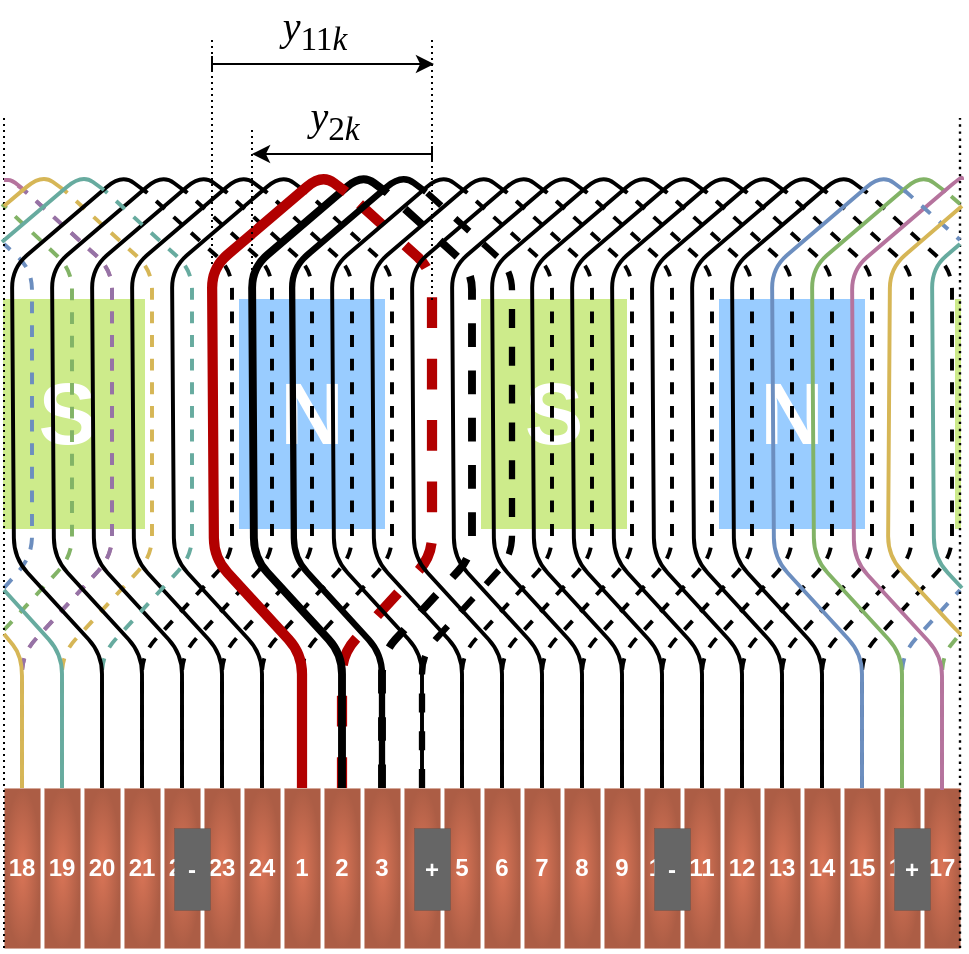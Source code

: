 <mxfile version="28.1.0">
  <diagram name="Page-1" id="zLwfZMLRcO3uAaGRWkhB">
    <mxGraphModel dx="1412" dy="1984" grid="1" gridSize="1" guides="1" tooltips="1" connect="1" arrows="1" fold="1" page="1" pageScale="1" pageWidth="827" pageHeight="1169" math="0" shadow="0">
      <root>
        <mxCell id="0" />
        <mxCell id="1" parent="0" />
        <mxCell id="GTpkvmiNxaV79-3oLBid-30" value="&lt;font style=&quot;font-size: 44px; color: rgb(255, 255, 255);&quot;&gt;&lt;b&gt;N&lt;/b&gt;&lt;/font&gt;" style="rounded=0;whiteSpace=wrap;html=1;strokeColor=#99CCFF;fillColor=#99CCFF;movable=1;resizable=1;rotatable=1;deletable=1;editable=1;locked=0;connectable=1;fontColor=#ffffff;" parent="1" vertex="1">
          <mxGeometry x="519" y="91" width="72" height="114" as="geometry" />
        </mxCell>
        <mxCell id="GTpkvmiNxaV79-3oLBid-28" value="&lt;font style=&quot;color: rgb(255, 255, 255);&quot;&gt;&lt;b style=&quot;&quot;&gt;&lt;span style=&quot;font-size: 44px;&quot;&gt;S&lt;/span&gt;&lt;font style=&quot;font-size: 22px;&quot;&gt;&amp;nbsp;&lt;/font&gt;&lt;/b&gt;&lt;/font&gt;" style="rounded=0;whiteSpace=wrap;html=1;strokeColor=#CDEB8B;fillColor=#CDEB8B;movable=1;resizable=1;rotatable=1;deletable=1;editable=1;locked=0;connectable=1;fontColor=#ffffff;" parent="1" vertex="1">
          <mxGeometry x="161" y="91" width="70" height="114" as="geometry" />
        </mxCell>
        <mxCell id="GTpkvmiNxaV79-3oLBid-26" value="&lt;font style=&quot;font-size: 44px; color: rgb(255, 255, 255);&quot;&gt;&lt;b&gt;S&lt;/b&gt;&lt;/font&gt;" style="rounded=0;whiteSpace=wrap;html=1;strokeColor=#CDEB8B;fillColor=#CDEB8B;movable=1;resizable=1;rotatable=1;deletable=1;editable=1;locked=0;connectable=1;fontColor=#ffffff;" parent="1" vertex="1">
          <mxGeometry x="400" y="91" width="72" height="114" as="geometry" />
        </mxCell>
        <mxCell id="GTpkvmiNxaV79-3oLBid-4" value="" style="rounded=0;whiteSpace=wrap;html=1;strokeColor=#CDEB8B;fillColor=#CDEB8B;movable=1;resizable=1;rotatable=1;deletable=1;editable=1;locked=0;connectable=1;fontColor=#ffffff;" parent="1" vertex="1">
          <mxGeometry x="637" y="91" width="2" height="114" as="geometry" />
        </mxCell>
        <mxCell id="yhztme63bc7gSXWzfOLG-131" value="" style="endArrow=none;html=1;rounded=0;dashed=1;dashPattern=1 2;" parent="1" edge="1">
          <mxGeometry width="50" height="50" relative="1" as="geometry">
            <mxPoint x="265" y="139" as="sourcePoint" />
            <mxPoint x="265" y="-39" as="targetPoint" />
          </mxGeometry>
        </mxCell>
        <mxCell id="yhztme63bc7gSXWzfOLG-86" value="" style="endArrow=none;html=1;rounded=1;exitX=0.5;exitY=0;exitDx=0;exitDy=0;curved=0;strokeWidth=1.968;dashed=1;fillColor=#a20025;strokeColor=#B5739D;" parent="1" edge="1">
          <mxGeometry width="50" height="50" relative="1" as="geometry">
            <mxPoint x="170" y="335" as="sourcePoint" />
            <mxPoint x="161" y="31" as="targetPoint" />
            <Array as="points">
              <mxPoint x="170" y="268" />
              <mxPoint x="215" y="219" />
              <mxPoint x="215" y="76" />
              <mxPoint x="171" y="36" />
              <mxPoint x="164" y="31" />
            </Array>
          </mxGeometry>
        </mxCell>
        <mxCell id="yhztme63bc7gSXWzfOLG-84" value="" style="endArrow=none;html=1;rounded=1;exitX=0.5;exitY=0;exitDx=0;exitDy=0;curved=0;strokeWidth=1.968;dashed=1;fillColor=#fff2cc;strokeColor=#D6B656;" parent="1" edge="1">
          <mxGeometry width="50" height="50" relative="1" as="geometry">
            <mxPoint x="190" y="335" as="sourcePoint" />
            <mxPoint x="191" y="36" as="targetPoint" />
            <Array as="points">
              <mxPoint x="190" y="268" />
              <mxPoint x="235" y="219" />
              <mxPoint x="235" y="76" />
            </Array>
          </mxGeometry>
        </mxCell>
        <mxCell id="yhztme63bc7gSXWzfOLG-120" value="" style="endArrow=none;html=1;rounded=1;curved=0;strokeWidth=1.968;dashed=1;strokeColor=#6C8EBF;" parent="1" edge="1">
          <mxGeometry width="50" height="50" relative="1" as="geometry">
            <mxPoint x="610" y="335" as="sourcePoint" />
            <mxPoint x="639" y="236" as="targetPoint" />
            <Array as="points">
              <mxPoint x="610" y="268" />
            </Array>
          </mxGeometry>
        </mxCell>
        <mxCell id="yhztme63bc7gSXWzfOLG-116" value="" style="endArrow=none;html=1;rounded=1;exitX=0.5;exitY=0;exitDx=0;exitDy=0;curved=0;strokeWidth=1.968;dashed=1;strokeColor=#82B366;" parent="1" source="ut4NBQotwpVBYfQdr2g3-36" edge="1">
          <mxGeometry width="50" height="50" relative="1" as="geometry">
            <mxPoint x="627" y="323" as="sourcePoint" />
            <mxPoint x="639" y="258" as="targetPoint" />
            <Array as="points">
              <mxPoint x="630" y="269" />
            </Array>
          </mxGeometry>
        </mxCell>
        <mxCell id="yhztme63bc7gSXWzfOLG-96" value="&lt;font style=&quot;font-size: 44px; color: rgb(255, 255, 255);&quot;&gt;&lt;b&gt;N&lt;/b&gt;&lt;/font&gt;" style="rounded=0;whiteSpace=wrap;html=1;strokeColor=#99CCFF;fillColor=#99CCFF;movable=1;resizable=1;rotatable=1;deletable=1;editable=1;locked=0;connectable=1;fontColor=#ffffff;" parent="1" vertex="1">
          <mxGeometry x="279" y="91" width="72" height="114" as="geometry" />
        </mxCell>
        <mxCell id="ut4NBQotwpVBYfQdr2g3-7" value="&lt;span&gt;18&lt;/span&gt;" style="rounded=0;whiteSpace=wrap;html=1;rotation=0;strokeWidth=0;fillColor=#DA7557;fontStyle=1;fontColor=#FFFFFF;gradientColor=#AC5D45;gradientDirection=radial;strokeColor=#CB6D51;" parent="1" vertex="1">
          <mxGeometry x="161" y="335" width="18" height="80" as="geometry" />
        </mxCell>
        <mxCell id="ut4NBQotwpVBYfQdr2g3-14" value="19" style="rounded=0;whiteSpace=wrap;html=1;rotation=0;strokeWidth=0;fillColor=#DA7557;fontStyle=1;fontColor=#FFFFFF;gradientColor=#AC5D45;gradientDirection=radial;strokeColor=#CB6D51;" parent="1" vertex="1">
          <mxGeometry x="181" y="335" width="18" height="80" as="geometry" />
        </mxCell>
        <mxCell id="ut4NBQotwpVBYfQdr2g3-15" value="20" style="rounded=0;whiteSpace=wrap;html=1;rotation=0;strokeWidth=0;fillColor=#DA7557;fontStyle=1;fontColor=#FFFFFF;gradientColor=#AC5D45;gradientDirection=radial;strokeColor=#CB6D51;" parent="1" vertex="1">
          <mxGeometry x="201" y="335" width="18" height="80" as="geometry" />
        </mxCell>
        <mxCell id="ut4NBQotwpVBYfQdr2g3-16" value="21" style="rounded=0;whiteSpace=wrap;html=1;rotation=0;strokeWidth=0;fillColor=#DA7557;fontStyle=1;fontColor=#FFFFFF;gradientColor=#AC5D45;gradientDirection=radial;strokeColor=#CB6D51;" parent="1" vertex="1">
          <mxGeometry x="221" y="335" width="18" height="80" as="geometry" />
        </mxCell>
        <mxCell id="ut4NBQotwpVBYfQdr2g3-17" value="22" style="rounded=0;whiteSpace=wrap;html=1;rotation=0;strokeWidth=0;fillColor=#DA7557;fontStyle=1;fontColor=#FFFFFF;gradientColor=#AC5D45;gradientDirection=radial;strokeColor=#CB6D51;" parent="1" vertex="1">
          <mxGeometry x="241" y="335" width="18" height="80" as="geometry" />
        </mxCell>
        <mxCell id="ut4NBQotwpVBYfQdr2g3-18" value="23" style="rounded=0;whiteSpace=wrap;html=1;rotation=0;strokeWidth=0;fillColor=#DA7557;fontStyle=1;fontColor=#FFFFFF;gradientColor=#AC5D45;gradientDirection=radial;strokeColor=#CB6D51;" parent="1" vertex="1">
          <mxGeometry x="261" y="335" width="18" height="80" as="geometry" />
        </mxCell>
        <mxCell id="ut4NBQotwpVBYfQdr2g3-19" value="24" style="rounded=0;whiteSpace=wrap;html=1;rotation=0;strokeWidth=0;fillColor=#DA7557;fontStyle=1;fontColor=#FFFFFF;gradientColor=#AC5D45;gradientDirection=radial;strokeColor=#CB6D51;" parent="1" vertex="1">
          <mxGeometry x="281" y="335" width="18" height="80" as="geometry" />
        </mxCell>
        <mxCell id="ut4NBQotwpVBYfQdr2g3-20" value="1" style="rounded=0;whiteSpace=wrap;html=1;rotation=0;strokeWidth=0;fillColor=#DA7557;fontStyle=1;fontColor=#FFFFFF;gradientColor=#AC5D45;gradientDirection=radial;strokeColor=#CB6D51;" parent="1" vertex="1">
          <mxGeometry x="301" y="335" width="18" height="80" as="geometry" />
        </mxCell>
        <mxCell id="ut4NBQotwpVBYfQdr2g3-21" value="2" style="rounded=0;whiteSpace=wrap;html=1;rotation=0;strokeWidth=0;fillColor=#DA7557;fontStyle=1;fontColor=#FFFFFF;gradientColor=#AC5D45;gradientDirection=radial;strokeColor=#CB6D51;" parent="1" vertex="1">
          <mxGeometry x="321" y="335" width="18" height="80" as="geometry" />
        </mxCell>
        <mxCell id="ut4NBQotwpVBYfQdr2g3-22" value="3" style="rounded=0;whiteSpace=wrap;html=1;rotation=0;strokeWidth=0;fillColor=#DA7557;fontStyle=1;fontColor=#FFFFFF;gradientColor=#AC5D45;gradientDirection=radial;strokeColor=#CB6D51;" parent="1" vertex="1">
          <mxGeometry x="341" y="335" width="18" height="80" as="geometry" />
        </mxCell>
        <mxCell id="ut4NBQotwpVBYfQdr2g3-23" value="4" style="rounded=0;whiteSpace=wrap;html=1;rotation=0;strokeWidth=0;fillColor=#DA7557;fontStyle=1;fontColor=#FFFFFF;gradientColor=#AC5D45;gradientDirection=radial;strokeColor=#CB6D51;" parent="1" vertex="1">
          <mxGeometry x="361" y="335" width="18" height="80" as="geometry" />
        </mxCell>
        <mxCell id="ut4NBQotwpVBYfQdr2g3-24" value="5" style="rounded=0;whiteSpace=wrap;html=1;rotation=0;strokeWidth=0;fillColor=#DA7557;fontStyle=1;fontColor=#FFFFFF;gradientColor=#AC5D45;gradientDirection=radial;strokeColor=#CB6D51;" parent="1" vertex="1">
          <mxGeometry x="381" y="335" width="18" height="80" as="geometry" />
        </mxCell>
        <mxCell id="ut4NBQotwpVBYfQdr2g3-25" value="6" style="rounded=0;whiteSpace=wrap;html=1;rotation=0;strokeWidth=0;fillColor=#DA7557;fontStyle=1;fontColor=#FFFFFF;gradientColor=#AC5D45;gradientDirection=radial;strokeColor=#CB6D51;" parent="1" vertex="1">
          <mxGeometry x="401" y="335" width="18" height="80" as="geometry" />
        </mxCell>
        <mxCell id="ut4NBQotwpVBYfQdr2g3-26" value="7" style="rounded=0;whiteSpace=wrap;html=1;rotation=0;strokeWidth=0;fillColor=#DA7557;fontStyle=1;fontColor=#FFFFFF;gradientColor=#AC5D45;gradientDirection=radial;strokeColor=#CB6D51;" parent="1" vertex="1">
          <mxGeometry x="421" y="335" width="18" height="80" as="geometry" />
        </mxCell>
        <mxCell id="ut4NBQotwpVBYfQdr2g3-27" value="8" style="rounded=0;whiteSpace=wrap;html=1;rotation=0;strokeWidth=0;fillColor=#DA7557;fontStyle=1;fontColor=#FFFFFF;gradientColor=#AC5D45;gradientDirection=radial;strokeColor=#CB6D51;" parent="1" vertex="1">
          <mxGeometry x="441" y="335" width="18" height="80" as="geometry" />
        </mxCell>
        <mxCell id="ut4NBQotwpVBYfQdr2g3-28" value="9" style="rounded=0;whiteSpace=wrap;html=1;rotation=0;strokeWidth=0;fillColor=#DA7557;fontStyle=1;fontColor=#FFFFFF;gradientColor=#AC5D45;gradientDirection=radial;strokeColor=#CB6D51;" parent="1" vertex="1">
          <mxGeometry x="461" y="335" width="18" height="80" as="geometry" />
        </mxCell>
        <mxCell id="ut4NBQotwpVBYfQdr2g3-29" value="10" style="rounded=0;whiteSpace=wrap;html=1;rotation=0;strokeWidth=0;fillColor=#DA7557;fontStyle=1;fontColor=#FFFFFF;gradientColor=#AC5D45;gradientDirection=radial;strokeColor=#CB6D51;" parent="1" vertex="1">
          <mxGeometry x="481" y="335" width="18" height="80" as="geometry" />
        </mxCell>
        <mxCell id="ut4NBQotwpVBYfQdr2g3-30" value="11" style="rounded=0;whiteSpace=wrap;html=1;rotation=0;strokeWidth=0;fillColor=#DA7557;fontStyle=1;fontColor=#FFFFFF;gradientColor=#AC5D45;gradientDirection=radial;strokeColor=#CB6D51;" parent="1" vertex="1">
          <mxGeometry x="501" y="335" width="18" height="80" as="geometry" />
        </mxCell>
        <mxCell id="ut4NBQotwpVBYfQdr2g3-31" value="12" style="rounded=0;whiteSpace=wrap;html=1;rotation=0;strokeWidth=0;fillColor=#DA7557;fontStyle=1;fontColor=#FFFFFF;gradientColor=#AC5D45;gradientDirection=radial;strokeColor=#CB6D51;" parent="1" vertex="1">
          <mxGeometry x="521" y="335" width="18" height="80" as="geometry" />
        </mxCell>
        <mxCell id="ut4NBQotwpVBYfQdr2g3-32" value="13" style="rounded=0;whiteSpace=wrap;html=1;rotation=0;strokeWidth=0;fillColor=#DA7557;fontStyle=1;fontColor=#FFFFFF;gradientColor=#AC5D45;gradientDirection=radial;strokeColor=#CB6D51;" parent="1" vertex="1">
          <mxGeometry x="541" y="335" width="18" height="80" as="geometry" />
        </mxCell>
        <mxCell id="ut4NBQotwpVBYfQdr2g3-33" value="14" style="rounded=0;whiteSpace=wrap;html=1;rotation=0;strokeWidth=0;fillColor=#DA7557;fontStyle=1;fontColor=#FFFFFF;gradientColor=#AC5D45;gradientDirection=radial;strokeColor=#CB6D51;" parent="1" vertex="1">
          <mxGeometry x="561" y="335" width="18" height="80" as="geometry" />
        </mxCell>
        <mxCell id="ut4NBQotwpVBYfQdr2g3-34" value="15" style="rounded=0;whiteSpace=wrap;html=1;rotation=0;strokeWidth=0;fillColor=#DA7557;fontStyle=1;fontColor=#FFFFFF;gradientColor=#AC5D45;gradientDirection=radial;strokeColor=#CB6D51;" parent="1" vertex="1">
          <mxGeometry x="581" y="335" width="18" height="80" as="geometry" />
        </mxCell>
        <mxCell id="ut4NBQotwpVBYfQdr2g3-35" value="16" style="rounded=0;whiteSpace=wrap;html=1;rotation=0;strokeWidth=0;fillColor=#DA7557;fontStyle=1;fontColor=#FFFFFF;gradientColor=#AC5D45;gradientDirection=radial;strokeColor=#CB6D51;" parent="1" vertex="1">
          <mxGeometry x="601" y="335" width="18" height="80" as="geometry" />
        </mxCell>
        <mxCell id="ut4NBQotwpVBYfQdr2g3-36" value="17" style="rounded=0;whiteSpace=wrap;html=1;rotation=0;strokeWidth=0;fillColor=#DA7557;fontStyle=1;fontColor=#FFFFFF;gradientColor=#AC5D45;gradientDirection=radial;strokeColor=#CB6D51;" parent="1" vertex="1">
          <mxGeometry x="621" y="335" width="18" height="80" as="geometry" />
        </mxCell>
        <mxCell id="yhztme63bc7gSXWzfOLG-24" value="" style="endArrow=none;html=1;rounded=1;exitX=0.5;exitY=0;exitDx=0;exitDy=0;curved=0;strokeWidth=5.118;dashed=1;fillColor=#e51400;strokeColor=#B20000;movable=0;resizable=0;rotatable=0;deletable=0;editable=0;locked=1;connectable=0;" parent="1" source="ut4NBQotwpVBYfQdr2g3-21" edge="1">
          <mxGeometry width="50" height="50" relative="1" as="geometry">
            <mxPoint x="361" y="232" as="sourcePoint" />
            <mxPoint x="331" y="36" as="targetPoint" />
            <Array as="points">
              <mxPoint x="330" y="268" />
              <mxPoint x="375" y="219" />
              <mxPoint x="375" y="76" />
            </Array>
          </mxGeometry>
        </mxCell>
        <mxCell id="yhztme63bc7gSXWzfOLG-36" value="" style="endArrow=none;html=1;rounded=1;exitX=0.5;exitY=0;exitDx=0;exitDy=0;curved=0;strokeWidth=3.937;" parent="1" edge="1">
          <mxGeometry width="50" height="50" relative="1" as="geometry">
            <mxPoint x="330" y="335" as="sourcePoint" />
            <mxPoint x="352" y="37" as="targetPoint" />
            <Array as="points">
              <mxPoint x="330" y="268" />
              <mxPoint x="286" y="220" />
              <mxPoint x="285" y="75" />
              <mxPoint x="340" y="28" />
            </Array>
          </mxGeometry>
        </mxCell>
        <mxCell id="yhztme63bc7gSXWzfOLG-37" value="" style="endArrow=none;html=1;rounded=1;exitX=0.5;exitY=0;exitDx=0;exitDy=0;curved=0;strokeWidth=3.937;dashed=1;" parent="1" edge="1">
          <mxGeometry width="50" height="50" relative="1" as="geometry">
            <mxPoint x="350" y="335" as="sourcePoint" />
            <mxPoint x="351" y="36" as="targetPoint" />
            <Array as="points">
              <mxPoint x="350" y="268" />
              <mxPoint x="395" y="219" />
              <mxPoint x="395" y="76" />
            </Array>
          </mxGeometry>
        </mxCell>
        <mxCell id="yhztme63bc7gSXWzfOLG-38" value="" style="endArrow=none;html=1;rounded=1;exitX=0.5;exitY=0;exitDx=0;exitDy=0;curved=0;strokeWidth=3.15;" parent="1" edge="1">
          <mxGeometry width="50" height="50" relative="1" as="geometry">
            <mxPoint x="350" y="335" as="sourcePoint" />
            <mxPoint x="372" y="37" as="targetPoint" />
            <Array as="points">
              <mxPoint x="350" y="268" />
              <mxPoint x="306" y="220" />
              <mxPoint x="305" y="75" />
              <mxPoint x="360" y="28" />
            </Array>
          </mxGeometry>
        </mxCell>
        <mxCell id="yhztme63bc7gSXWzfOLG-39" value="" style="endArrow=none;html=1;rounded=1;exitX=0.5;exitY=0;exitDx=0;exitDy=0;curved=0;strokeWidth=3.15;dashed=1;" parent="1" edge="1">
          <mxGeometry width="50" height="50" relative="1" as="geometry">
            <mxPoint x="370" y="335" as="sourcePoint" />
            <mxPoint x="371" y="36" as="targetPoint" />
            <Array as="points">
              <mxPoint x="370" y="268" />
              <mxPoint x="415" y="219" />
              <mxPoint x="415" y="76" />
            </Array>
          </mxGeometry>
        </mxCell>
        <mxCell id="yhztme63bc7gSXWzfOLG-40" value="" style="endArrow=none;html=1;rounded=1;exitX=0.5;exitY=0;exitDx=0;exitDy=0;curved=0;strokeWidth=1.968;" parent="1" edge="1">
          <mxGeometry width="50" height="50" relative="1" as="geometry">
            <mxPoint x="370" y="335" as="sourcePoint" />
            <mxPoint x="392" y="37" as="targetPoint" />
            <Array as="points">
              <mxPoint x="370" y="268" />
              <mxPoint x="326" y="220" />
              <mxPoint x="325" y="75" />
              <mxPoint x="380" y="28" />
            </Array>
          </mxGeometry>
        </mxCell>
        <mxCell id="yhztme63bc7gSXWzfOLG-41" value="" style="endArrow=none;html=1;rounded=1;exitX=0.5;exitY=0;exitDx=0;exitDy=0;curved=0;strokeWidth=1.968;dashed=1;" parent="1" edge="1">
          <mxGeometry width="50" height="50" relative="1" as="geometry">
            <mxPoint x="390" y="335" as="sourcePoint" />
            <mxPoint x="391" y="36" as="targetPoint" />
            <Array as="points">
              <mxPoint x="390" y="268" />
              <mxPoint x="435" y="219" />
              <mxPoint x="435" y="76" />
            </Array>
          </mxGeometry>
        </mxCell>
        <mxCell id="yhztme63bc7gSXWzfOLG-42" value="" style="endArrow=none;html=1;rounded=1;exitX=0.5;exitY=0;exitDx=0;exitDy=0;curved=0;strokeWidth=1.968;" parent="1" edge="1">
          <mxGeometry width="50" height="50" relative="1" as="geometry">
            <mxPoint x="390" y="335" as="sourcePoint" />
            <mxPoint x="412" y="37" as="targetPoint" />
            <Array as="points">
              <mxPoint x="390" y="268" />
              <mxPoint x="346" y="220" />
              <mxPoint x="345" y="75" />
              <mxPoint x="400" y="28" />
            </Array>
          </mxGeometry>
        </mxCell>
        <mxCell id="yhztme63bc7gSXWzfOLG-43" value="" style="endArrow=none;html=1;rounded=1;exitX=0.5;exitY=0;exitDx=0;exitDy=0;curved=0;strokeWidth=1.968;dashed=1;" parent="1" edge="1">
          <mxGeometry width="50" height="50" relative="1" as="geometry">
            <mxPoint x="410" y="335" as="sourcePoint" />
            <mxPoint x="411" y="36" as="targetPoint" />
            <Array as="points">
              <mxPoint x="410" y="268" />
              <mxPoint x="455" y="219" />
              <mxPoint x="455" y="76" />
            </Array>
          </mxGeometry>
        </mxCell>
        <mxCell id="yhztme63bc7gSXWzfOLG-44" value="" style="endArrow=none;html=1;rounded=1;exitX=0.5;exitY=0;exitDx=0;exitDy=0;curved=0;strokeWidth=1.968;" parent="1" edge="1">
          <mxGeometry width="50" height="50" relative="1" as="geometry">
            <mxPoint x="410" y="335" as="sourcePoint" />
            <mxPoint x="432" y="37" as="targetPoint" />
            <Array as="points">
              <mxPoint x="410" y="268" />
              <mxPoint x="366" y="220" />
              <mxPoint x="365" y="75" />
              <mxPoint x="420" y="28" />
            </Array>
          </mxGeometry>
        </mxCell>
        <mxCell id="yhztme63bc7gSXWzfOLG-45" value="" style="endArrow=none;html=1;rounded=1;exitX=0.5;exitY=0;exitDx=0;exitDy=0;curved=0;strokeWidth=1.968;dashed=1;" parent="1" edge="1">
          <mxGeometry width="50" height="50" relative="1" as="geometry">
            <mxPoint x="430" y="335" as="sourcePoint" />
            <mxPoint x="431" y="36" as="targetPoint" />
            <Array as="points">
              <mxPoint x="430" y="268" />
              <mxPoint x="475" y="219" />
              <mxPoint x="475" y="76" />
            </Array>
          </mxGeometry>
        </mxCell>
        <mxCell id="yhztme63bc7gSXWzfOLG-46" value="" style="endArrow=none;html=1;rounded=1;exitX=0.5;exitY=0;exitDx=0;exitDy=0;curved=0;strokeWidth=1.968;" parent="1" edge="1">
          <mxGeometry width="50" height="50" relative="1" as="geometry">
            <mxPoint x="430" y="335" as="sourcePoint" />
            <mxPoint x="452" y="37" as="targetPoint" />
            <Array as="points">
              <mxPoint x="430" y="268" />
              <mxPoint x="386" y="220" />
              <mxPoint x="385" y="75" />
              <mxPoint x="440" y="28" />
            </Array>
          </mxGeometry>
        </mxCell>
        <mxCell id="yhztme63bc7gSXWzfOLG-47" value="" style="endArrow=none;html=1;rounded=1;exitX=0.5;exitY=0;exitDx=0;exitDy=0;curved=0;strokeWidth=1.968;dashed=1;" parent="1" edge="1">
          <mxGeometry width="50" height="50" relative="1" as="geometry">
            <mxPoint x="450" y="335" as="sourcePoint" />
            <mxPoint x="451" y="36" as="targetPoint" />
            <Array as="points">
              <mxPoint x="450" y="268" />
              <mxPoint x="495" y="219" />
              <mxPoint x="495" y="76" />
            </Array>
          </mxGeometry>
        </mxCell>
        <mxCell id="yhztme63bc7gSXWzfOLG-48" value="" style="endArrow=none;html=1;rounded=1;exitX=0.5;exitY=0;exitDx=0;exitDy=0;curved=0;strokeWidth=1.968;" parent="1" edge="1">
          <mxGeometry width="50" height="50" relative="1" as="geometry">
            <mxPoint x="450" y="335" as="sourcePoint" />
            <mxPoint x="472" y="37" as="targetPoint" />
            <Array as="points">
              <mxPoint x="450" y="268" />
              <mxPoint x="406" y="220" />
              <mxPoint x="405" y="75" />
              <mxPoint x="460" y="28" />
            </Array>
          </mxGeometry>
        </mxCell>
        <mxCell id="yhztme63bc7gSXWzfOLG-49" value="" style="endArrow=none;html=1;rounded=1;exitX=0.5;exitY=0;exitDx=0;exitDy=0;curved=0;strokeWidth=1.968;dashed=1;" parent="1" edge="1">
          <mxGeometry width="50" height="50" relative="1" as="geometry">
            <mxPoint x="470" y="335" as="sourcePoint" />
            <mxPoint x="471" y="36" as="targetPoint" />
            <Array as="points">
              <mxPoint x="470" y="268" />
              <mxPoint x="515" y="219" />
              <mxPoint x="515" y="76" />
            </Array>
          </mxGeometry>
        </mxCell>
        <mxCell id="yhztme63bc7gSXWzfOLG-50" value="" style="endArrow=none;html=1;rounded=1;exitX=0.5;exitY=0;exitDx=0;exitDy=0;curved=0;strokeWidth=1.968;" parent="1" edge="1">
          <mxGeometry width="50" height="50" relative="1" as="geometry">
            <mxPoint x="470" y="335" as="sourcePoint" />
            <mxPoint x="492" y="37" as="targetPoint" />
            <Array as="points">
              <mxPoint x="470" y="268" />
              <mxPoint x="426" y="220" />
              <mxPoint x="425" y="75" />
              <mxPoint x="480" y="28" />
            </Array>
          </mxGeometry>
        </mxCell>
        <mxCell id="yhztme63bc7gSXWzfOLG-51" value="" style="endArrow=none;html=1;rounded=1;exitX=0.5;exitY=0;exitDx=0;exitDy=0;curved=0;strokeWidth=1.968;dashed=1;" parent="1" edge="1">
          <mxGeometry width="50" height="50" relative="1" as="geometry">
            <mxPoint x="490" y="335" as="sourcePoint" />
            <mxPoint x="491" y="36" as="targetPoint" />
            <Array as="points">
              <mxPoint x="490" y="268" />
              <mxPoint x="535" y="219" />
              <mxPoint x="535" y="76" />
            </Array>
          </mxGeometry>
        </mxCell>
        <mxCell id="yhztme63bc7gSXWzfOLG-52" value="" style="endArrow=none;html=1;rounded=1;exitX=0.5;exitY=0;exitDx=0;exitDy=0;curved=0;strokeWidth=1.968;" parent="1" edge="1">
          <mxGeometry width="50" height="50" relative="1" as="geometry">
            <mxPoint x="490" y="335" as="sourcePoint" />
            <mxPoint x="512" y="37" as="targetPoint" />
            <Array as="points">
              <mxPoint x="490" y="268" />
              <mxPoint x="446" y="220" />
              <mxPoint x="445" y="75" />
              <mxPoint x="500" y="28" />
            </Array>
          </mxGeometry>
        </mxCell>
        <mxCell id="yhztme63bc7gSXWzfOLG-53" value="" style="endArrow=none;html=1;rounded=1;exitX=0.5;exitY=0;exitDx=0;exitDy=0;curved=0;strokeWidth=1.968;dashed=1;" parent="1" edge="1">
          <mxGeometry width="50" height="50" relative="1" as="geometry">
            <mxPoint x="510" y="335" as="sourcePoint" />
            <mxPoint x="511" y="36" as="targetPoint" />
            <Array as="points">
              <mxPoint x="510" y="268" />
              <mxPoint x="555" y="219" />
              <mxPoint x="555" y="76" />
            </Array>
          </mxGeometry>
        </mxCell>
        <mxCell id="yhztme63bc7gSXWzfOLG-54" value="" style="endArrow=none;html=1;rounded=1;exitX=0.5;exitY=0;exitDx=0;exitDy=0;curved=0;strokeWidth=1.968;" parent="1" edge="1">
          <mxGeometry width="50" height="50" relative="1" as="geometry">
            <mxPoint x="510" y="335" as="sourcePoint" />
            <mxPoint x="532" y="37" as="targetPoint" />
            <Array as="points">
              <mxPoint x="510" y="268" />
              <mxPoint x="466" y="220" />
              <mxPoint x="465" y="75" />
              <mxPoint x="520" y="28" />
            </Array>
          </mxGeometry>
        </mxCell>
        <mxCell id="yhztme63bc7gSXWzfOLG-55" value="" style="endArrow=none;html=1;rounded=1;exitX=0.5;exitY=0;exitDx=0;exitDy=0;curved=0;strokeWidth=1.968;dashed=1;" parent="1" edge="1">
          <mxGeometry width="50" height="50" relative="1" as="geometry">
            <mxPoint x="530" y="335" as="sourcePoint" />
            <mxPoint x="531" y="36" as="targetPoint" />
            <Array as="points">
              <mxPoint x="530" y="268" />
              <mxPoint x="575" y="219" />
              <mxPoint x="575" y="76" />
            </Array>
          </mxGeometry>
        </mxCell>
        <mxCell id="yhztme63bc7gSXWzfOLG-56" value="" style="endArrow=none;html=1;rounded=1;exitX=0.5;exitY=0;exitDx=0;exitDy=0;curved=0;strokeWidth=1.968;" parent="1" edge="1">
          <mxGeometry width="50" height="50" relative="1" as="geometry">
            <mxPoint x="530" y="335" as="sourcePoint" />
            <mxPoint x="552" y="37" as="targetPoint" />
            <Array as="points">
              <mxPoint x="530" y="268" />
              <mxPoint x="486" y="220" />
              <mxPoint x="485" y="75" />
              <mxPoint x="540" y="28" />
            </Array>
          </mxGeometry>
        </mxCell>
        <mxCell id="yhztme63bc7gSXWzfOLG-57" value="" style="endArrow=none;html=1;rounded=1;exitX=0.5;exitY=0;exitDx=0;exitDy=0;curved=0;strokeWidth=1.968;dashed=1;" parent="1" edge="1">
          <mxGeometry width="50" height="50" relative="1" as="geometry">
            <mxPoint x="550" y="335" as="sourcePoint" />
            <mxPoint x="551" y="36" as="targetPoint" />
            <Array as="points">
              <mxPoint x="550" y="268" />
              <mxPoint x="595" y="219" />
              <mxPoint x="595" y="76" />
            </Array>
          </mxGeometry>
        </mxCell>
        <mxCell id="yhztme63bc7gSXWzfOLG-58" value="" style="endArrow=none;html=1;rounded=1;exitX=0.5;exitY=0;exitDx=0;exitDy=0;curved=0;strokeWidth=1.968;" parent="1" edge="1">
          <mxGeometry width="50" height="50" relative="1" as="geometry">
            <mxPoint x="550" y="335" as="sourcePoint" />
            <mxPoint x="572" y="37" as="targetPoint" />
            <Array as="points">
              <mxPoint x="550" y="268" />
              <mxPoint x="506" y="220" />
              <mxPoint x="505" y="75" />
              <mxPoint x="560" y="28" />
            </Array>
          </mxGeometry>
        </mxCell>
        <mxCell id="yhztme63bc7gSXWzfOLG-59" value="" style="endArrow=none;html=1;rounded=1;exitX=0.5;exitY=0;exitDx=0;exitDy=0;curved=0;strokeWidth=1.968;dashed=1;" parent="1" edge="1">
          <mxGeometry width="50" height="50" relative="1" as="geometry">
            <mxPoint x="570" y="335" as="sourcePoint" />
            <mxPoint x="571" y="36" as="targetPoint" />
            <Array as="points">
              <mxPoint x="570" y="268" />
              <mxPoint x="615" y="219" />
              <mxPoint x="615" y="76" />
            </Array>
          </mxGeometry>
        </mxCell>
        <mxCell id="yhztme63bc7gSXWzfOLG-60" value="" style="endArrow=none;html=1;rounded=1;exitX=0.5;exitY=0;exitDx=0;exitDy=0;curved=0;strokeWidth=1.968;" parent="1" edge="1">
          <mxGeometry width="50" height="50" relative="1" as="geometry">
            <mxPoint x="570" y="335" as="sourcePoint" />
            <mxPoint x="592" y="37" as="targetPoint" />
            <Array as="points">
              <mxPoint x="570" y="268" />
              <mxPoint x="526" y="220" />
              <mxPoint x="525" y="75" />
              <mxPoint x="580" y="28" />
            </Array>
          </mxGeometry>
        </mxCell>
        <mxCell id="yhztme63bc7gSXWzfOLG-61" value="" style="endArrow=none;html=1;rounded=1;exitX=0.5;exitY=0;exitDx=0;exitDy=0;curved=0;strokeWidth=1.968;dashed=1;" parent="1" edge="1">
          <mxGeometry width="50" height="50" relative="1" as="geometry">
            <mxPoint x="590" y="335" as="sourcePoint" />
            <mxPoint x="591" y="36" as="targetPoint" />
            <Array as="points">
              <mxPoint x="590" y="268" />
              <mxPoint x="635" y="219" />
              <mxPoint x="635" y="76" />
            </Array>
          </mxGeometry>
        </mxCell>
        <mxCell id="yhztme63bc7gSXWzfOLG-62" value="" style="endArrow=none;html=1;rounded=1;exitX=0.5;exitY=0;exitDx=0;exitDy=0;curved=0;strokeWidth=1.968;fillColor=#dae8fc;strokeColor=#6c8ebf;" parent="1" edge="1">
          <mxGeometry width="50" height="50" relative="1" as="geometry">
            <mxPoint x="590" y="335" as="sourcePoint" />
            <mxPoint x="612" y="37" as="targetPoint" />
            <Array as="points">
              <mxPoint x="590" y="268" />
              <mxPoint x="546" y="220" />
              <mxPoint x="545" y="75" />
              <mxPoint x="600" y="28" />
            </Array>
          </mxGeometry>
        </mxCell>
        <mxCell id="yhztme63bc7gSXWzfOLG-63" value="" style="endArrow=none;html=1;rounded=1;curved=0;strokeWidth=1.968;dashed=1;fillColor=#dae8fc;strokeColor=#6c8ebf;" parent="1" edge="1">
          <mxGeometry width="50" height="50" relative="1" as="geometry">
            <mxPoint x="161" y="235" as="sourcePoint" />
            <mxPoint x="161" y="63" as="targetPoint" />
            <Array as="points">
              <mxPoint x="175" y="219" />
              <mxPoint x="175" y="76" />
            </Array>
          </mxGeometry>
        </mxCell>
        <mxCell id="yhztme63bc7gSXWzfOLG-64" value="" style="endArrow=none;html=1;rounded=1;exitX=0.5;exitY=0;exitDx=0;exitDy=0;curved=0;strokeWidth=1.968;fillColor=#d5e8d4;strokeColor=#82B366;" parent="1" edge="1">
          <mxGeometry width="50" height="50" relative="1" as="geometry">
            <mxPoint x="610" y="335" as="sourcePoint" />
            <mxPoint x="632" y="37" as="targetPoint" />
            <Array as="points">
              <mxPoint x="610" y="268" />
              <mxPoint x="566" y="220" />
              <mxPoint x="565" y="75" />
              <mxPoint x="620" y="28" />
            </Array>
          </mxGeometry>
        </mxCell>
        <mxCell id="yhztme63bc7gSXWzfOLG-65" value="" style="endArrow=none;html=1;rounded=1;curved=0;strokeWidth=1.968;dashed=1;fillColor=#d5e8d4;strokeColor=#82B366;" parent="1" edge="1">
          <mxGeometry width="50" height="50" relative="1" as="geometry">
            <mxPoint x="161" y="256" as="sourcePoint" />
            <mxPoint x="160" y="43" as="targetPoint" />
            <Array as="points">
              <mxPoint x="195" y="219" />
              <mxPoint x="195" y="76" />
            </Array>
          </mxGeometry>
        </mxCell>
        <mxCell id="yhztme63bc7gSXWzfOLG-66" value="" style="endArrow=none;html=1;rounded=1;exitX=0.5;exitY=0;exitDx=0;exitDy=0;curved=0;strokeWidth=1.968;fillColor=#e1d5e7;strokeColor=#B5739D;" parent="1" edge="1">
          <mxGeometry width="50" height="50" relative="1" as="geometry">
            <mxPoint x="630" y="336" as="sourcePoint" />
            <mxPoint x="640" y="31" as="targetPoint" />
            <Array as="points">
              <mxPoint x="630" y="269" />
              <mxPoint x="586" y="221" />
              <mxPoint x="585" y="76" />
              <mxPoint x="640" y="29" />
            </Array>
          </mxGeometry>
        </mxCell>
        <mxCell id="yhztme63bc7gSXWzfOLG-67" value="" style="endArrow=none;html=1;rounded=1;exitX=0.5;exitY=0;exitDx=0;exitDy=0;curved=0;strokeWidth=1.968;dashed=1;fillColor=#e1d5e7;strokeColor=#9673a6;" parent="1" edge="1">
          <mxGeometry width="50" height="50" relative="1" as="geometry">
            <mxPoint x="170" y="335" as="sourcePoint" />
            <mxPoint x="171" y="36" as="targetPoint" />
            <Array as="points">
              <mxPoint x="170" y="268" />
              <mxPoint x="215" y="219" />
              <mxPoint x="215" y="76" />
            </Array>
          </mxGeometry>
        </mxCell>
        <mxCell id="yhztme63bc7gSXWzfOLG-68" value="" style="endArrow=none;html=1;rounded=0;exitX=1;exitY=1;exitDx=0;exitDy=0;entryX=1;entryY=1;entryDx=0;entryDy=0;fillColor=#0050ef;strokeColor=#000000;dashed=1;strokeWidth=1.181;dashPattern=1 2;" parent="1" source="ut4NBQotwpVBYfQdr2g3-36" edge="1">
          <mxGeometry width="50" height="50" relative="1" as="geometry">
            <mxPoint x="627" y="408" as="sourcePoint" />
            <mxPoint x="639.0" y="-6.821e-13" as="targetPoint" />
          </mxGeometry>
        </mxCell>
        <mxCell id="yhztme63bc7gSXWzfOLG-71" value="" style="endArrow=none;html=1;rounded=1;exitX=0.5;exitY=0;exitDx=0;exitDy=0;curved=0;strokeWidth=1.968;" parent="1" edge="1">
          <mxGeometry width="50" height="50" relative="1" as="geometry">
            <mxPoint x="290" y="335" as="sourcePoint" />
            <mxPoint x="312" y="37" as="targetPoint" />
            <Array as="points">
              <mxPoint x="290" y="268" />
              <mxPoint x="246" y="220" />
              <mxPoint x="245" y="75" />
              <mxPoint x="300" y="28" />
            </Array>
          </mxGeometry>
        </mxCell>
        <mxCell id="yhztme63bc7gSXWzfOLG-72" value="" style="endArrow=none;html=1;rounded=1;exitX=0.5;exitY=0;exitDx=0;exitDy=0;curved=0;strokeWidth=1.968;dashed=1;" parent="1" edge="1">
          <mxGeometry width="50" height="50" relative="1" as="geometry">
            <mxPoint x="310" y="335" as="sourcePoint" />
            <mxPoint x="311" y="36" as="targetPoint" />
            <Array as="points">
              <mxPoint x="310" y="268" />
              <mxPoint x="355" y="219" />
              <mxPoint x="355" y="76" />
            </Array>
          </mxGeometry>
        </mxCell>
        <mxCell id="yhztme63bc7gSXWzfOLG-74" value="" style="endArrow=none;html=1;rounded=1;exitX=0.5;exitY=0;exitDx=0;exitDy=0;curved=0;strokeWidth=1.968;dashed=1;" parent="1" edge="1">
          <mxGeometry width="50" height="50" relative="1" as="geometry">
            <mxPoint x="290" y="335" as="sourcePoint" />
            <mxPoint x="291" y="36" as="targetPoint" />
            <Array as="points">
              <mxPoint x="290" y="268" />
              <mxPoint x="335" y="219" />
              <mxPoint x="335" y="76" />
            </Array>
          </mxGeometry>
        </mxCell>
        <mxCell id="yhztme63bc7gSXWzfOLG-73" value="" style="endArrow=none;html=1;rounded=1;exitX=0.5;exitY=0;exitDx=0;exitDy=0;curved=0;strokeWidth=1.968;" parent="1" edge="1">
          <mxGeometry width="50" height="50" relative="1" as="geometry">
            <mxPoint x="270" y="335" as="sourcePoint" />
            <mxPoint x="292" y="37" as="targetPoint" />
            <Array as="points">
              <mxPoint x="270" y="268" />
              <mxPoint x="226" y="220" />
              <mxPoint x="225" y="75" />
              <mxPoint x="280" y="28" />
            </Array>
          </mxGeometry>
        </mxCell>
        <mxCell id="yhztme63bc7gSXWzfOLG-75" value="" style="endArrow=none;html=1;rounded=1;exitX=0.5;exitY=0;exitDx=0;exitDy=0;curved=0;strokeWidth=1.968;" parent="1" edge="1">
          <mxGeometry width="50" height="50" relative="1" as="geometry">
            <mxPoint x="250" y="335" as="sourcePoint" />
            <mxPoint x="272" y="37" as="targetPoint" />
            <Array as="points">
              <mxPoint x="250" y="268" />
              <mxPoint x="206" y="220" />
              <mxPoint x="205" y="75" />
              <mxPoint x="260" y="28" />
            </Array>
          </mxGeometry>
        </mxCell>
        <mxCell id="yhztme63bc7gSXWzfOLG-76" value="" style="endArrow=none;html=1;rounded=1;exitX=0.5;exitY=0;exitDx=0;exitDy=0;curved=0;strokeWidth=1.968;dashed=1;" parent="1" edge="1">
          <mxGeometry width="50" height="50" relative="1" as="geometry">
            <mxPoint x="270" y="335" as="sourcePoint" />
            <mxPoint x="271" y="36" as="targetPoint" />
            <Array as="points">
              <mxPoint x="270" y="268" />
              <mxPoint x="315" y="219" />
              <mxPoint x="315" y="76" />
            </Array>
          </mxGeometry>
        </mxCell>
        <mxCell id="yhztme63bc7gSXWzfOLG-77" value="" style="endArrow=none;html=1;rounded=1;exitX=0.5;exitY=0;exitDx=0;exitDy=0;curved=0;strokeWidth=1.968;" parent="1" edge="1">
          <mxGeometry width="50" height="50" relative="1" as="geometry">
            <mxPoint x="230" y="335" as="sourcePoint" />
            <mxPoint x="252" y="37" as="targetPoint" />
            <Array as="points">
              <mxPoint x="230" y="268" />
              <mxPoint x="186" y="220" />
              <mxPoint x="185" y="75" />
              <mxPoint x="240" y="28" />
            </Array>
          </mxGeometry>
        </mxCell>
        <mxCell id="yhztme63bc7gSXWzfOLG-78" value="" style="endArrow=none;html=1;rounded=1;exitX=0.5;exitY=0;exitDx=0;exitDy=0;curved=0;strokeWidth=1.968;dashed=1;" parent="1" edge="1">
          <mxGeometry width="50" height="50" relative="1" as="geometry">
            <mxPoint x="250" y="335" as="sourcePoint" />
            <mxPoint x="251" y="36" as="targetPoint" />
            <Array as="points">
              <mxPoint x="250" y="268" />
              <mxPoint x="295" y="219" />
              <mxPoint x="295" y="76" />
            </Array>
          </mxGeometry>
        </mxCell>
        <mxCell id="yhztme63bc7gSXWzfOLG-80" value="" style="endArrow=none;html=1;rounded=1;exitX=0.5;exitY=0;exitDx=0;exitDy=0;curved=0;strokeWidth=1.968;dashed=1;" parent="1" edge="1">
          <mxGeometry width="50" height="50" relative="1" as="geometry">
            <mxPoint x="230" y="335" as="sourcePoint" />
            <mxPoint x="231" y="36" as="targetPoint" />
            <Array as="points">
              <mxPoint x="230" y="268" />
              <mxPoint x="275" y="219" />
              <mxPoint x="275" y="76" />
            </Array>
          </mxGeometry>
        </mxCell>
        <mxCell id="yhztme63bc7gSXWzfOLG-82" value="" style="endArrow=none;html=1;rounded=1;exitX=0.5;exitY=0;exitDx=0;exitDy=0;curved=0;strokeWidth=1.968;dashed=1;fillColor=#ffe6cc;strokeColor=light-dark(#67AB9F,#996500);" parent="1" edge="1">
          <mxGeometry width="50" height="50" relative="1" as="geometry">
            <mxPoint x="210" y="335" as="sourcePoint" />
            <mxPoint x="211" y="36" as="targetPoint" />
            <Array as="points">
              <mxPoint x="210" y="268" />
              <mxPoint x="255" y="219" />
              <mxPoint x="255" y="76" />
            </Array>
          </mxGeometry>
        </mxCell>
        <mxCell id="yhztme63bc7gSXWzfOLG-94" value="" style="endArrow=none;html=1;rounded=0;exitX=0;exitY=1;exitDx=0;exitDy=0;entryX=0;entryY=1;entryDx=0;entryDy=0;dashed=1;dashPattern=1 2;strokeColor=#000000;" parent="1" target="ut4NBQotwpVBYfQdr2g3-7" edge="1">
          <mxGeometry width="50" height="50" relative="1" as="geometry">
            <mxPoint x="161" y="-2.274e-13" as="sourcePoint" />
            <mxPoint x="310" y="68" as="targetPoint" />
          </mxGeometry>
        </mxCell>
        <mxCell id="yhztme63bc7gSXWzfOLG-109" value="+" style="rounded=0;whiteSpace=wrap;html=1;rotation=0;strokeWidth=0;fillColor=#666666;fontStyle=1;fontColor=#FFFFFF;" parent="1" vertex="1">
          <mxGeometry x="366" y="355" width="18" height="41" as="geometry" />
        </mxCell>
        <mxCell id="yhztme63bc7gSXWzfOLG-110" value="-" style="rounded=0;whiteSpace=wrap;html=1;rotation=0;strokeWidth=0;fillColor=#666666;fontStyle=1;fontColor=#FFFFFF;" parent="1" vertex="1">
          <mxGeometry x="486" y="355" width="18" height="41" as="geometry" />
        </mxCell>
        <mxCell id="yhztme63bc7gSXWzfOLG-111" value="+" style="rounded=0;whiteSpace=wrap;html=1;rotation=0;strokeWidth=0;fillColor=#666666;fontStyle=1;fontColor=#FFFFFF;" parent="1" vertex="1">
          <mxGeometry x="606" y="355" width="18" height="41" as="geometry" />
        </mxCell>
        <mxCell id="yhztme63bc7gSXWzfOLG-112" value="-" style="rounded=0;whiteSpace=wrap;html=1;rotation=0;strokeWidth=0;fillColor=#666666;fontStyle=1;fontColor=#FFFFFF;" parent="1" vertex="1">
          <mxGeometry x="246" y="355" width="18" height="41" as="geometry" />
        </mxCell>
        <mxCell id="yhztme63bc7gSXWzfOLG-115" value="" style="endArrow=none;html=1;rounded=1;strokeWidth=1.968;curved=0;fillColor=#76608a;strokeColor=#B5739D;" parent="1" edge="1">
          <mxGeometry width="50" height="50" relative="1" as="geometry">
            <mxPoint x="161" y="31" as="sourcePoint" />
            <mxPoint x="171" y="36" as="targetPoint" />
            <Array as="points">
              <mxPoint x="165" y="31" />
            </Array>
          </mxGeometry>
        </mxCell>
        <mxCell id="yhztme63bc7gSXWzfOLG-117" value="" style="endArrow=none;html=1;rounded=0;strokeWidth=1.968;dashed=1;strokeColor=#82B366;" parent="1" edge="1">
          <mxGeometry width="50" height="50" relative="1" as="geometry">
            <mxPoint x="639" y="43" as="sourcePoint" />
            <mxPoint x="631" y="36" as="targetPoint" />
          </mxGeometry>
        </mxCell>
        <mxCell id="yhztme63bc7gSXWzfOLG-121" value="" style="endArrow=none;html=1;rounded=0;strokeWidth=1.968;dashed=1;strokeColor=#6C8EBF;" parent="1" edge="1">
          <mxGeometry width="50" height="50" relative="1" as="geometry">
            <mxPoint x="611" y="36" as="sourcePoint" />
            <mxPoint x="639" y="61" as="targetPoint" />
          </mxGeometry>
        </mxCell>
        <mxCell id="yhztme63bc7gSXWzfOLG-123" value="" style="endArrow=none;html=1;rounded=1;curved=0;strokeWidth=1.968;strokeColor=#D6B656;" parent="1" edge="1">
          <mxGeometry width="50" height="50" relative="1" as="geometry">
            <mxPoint x="640" y="258" as="sourcePoint" />
            <mxPoint x="640" y="44" as="targetPoint" />
            <Array as="points">
              <mxPoint x="639" y="258" />
              <mxPoint x="603" y="219" />
              <mxPoint x="604" y="75" />
            </Array>
          </mxGeometry>
        </mxCell>
        <mxCell id="yhztme63bc7gSXWzfOLG-79" value="" style="endArrow=none;html=1;rounded=1;exitX=0.5;exitY=0;exitDx=0;exitDy=0;curved=0;strokeWidth=1.968;" parent="1" edge="1">
          <mxGeometry width="50" height="50" relative="1" as="geometry">
            <mxPoint x="210" y="335" as="sourcePoint" />
            <mxPoint x="232" y="37" as="targetPoint" />
            <Array as="points">
              <mxPoint x="210" y="268" />
              <mxPoint x="166" y="220" />
              <mxPoint x="165" y="75" />
              <mxPoint x="220" y="28" />
            </Array>
          </mxGeometry>
        </mxCell>
        <mxCell id="yhztme63bc7gSXWzfOLG-125" value="" style="endArrow=none;html=1;rounded=1;exitX=0.5;exitY=0;exitDx=0;exitDy=0;curved=0;strokeColor=#D6B656;strokeWidth=1.968;" parent="1" source="ut4NBQotwpVBYfQdr2g3-7" edge="1">
          <mxGeometry width="50" height="50" relative="1" as="geometry">
            <mxPoint x="190" y="358" as="sourcePoint" />
            <mxPoint x="161" y="258" as="targetPoint" />
            <Array as="points">
              <mxPoint x="170" y="269" />
            </Array>
          </mxGeometry>
        </mxCell>
        <mxCell id="yhztme63bc7gSXWzfOLG-126" value="" style="endArrow=none;html=1;rounded=1;curved=0;strokeWidth=1.968;strokeColor=#D6B656;" parent="1" edge="1">
          <mxGeometry width="50" height="50" relative="1" as="geometry">
            <mxPoint x="161" y="44" as="sourcePoint" />
            <mxPoint x="191" y="36" as="targetPoint" />
            <Array as="points">
              <mxPoint x="180" y="28" />
            </Array>
          </mxGeometry>
        </mxCell>
        <mxCell id="yhztme63bc7gSXWzfOLG-127" value="" style="endArrow=none;html=1;rounded=1;exitX=0.5;exitY=0;exitDx=0;exitDy=0;curved=0;strokeWidth=1.968;strokeColor=#67AB9F;" parent="1" source="ut4NBQotwpVBYfQdr2g3-14" edge="1">
          <mxGeometry width="50" height="50" relative="1" as="geometry">
            <mxPoint x="241" y="188" as="sourcePoint" />
            <mxPoint x="161" y="236" as="targetPoint" />
            <Array as="points">
              <mxPoint x="190" y="268" />
            </Array>
          </mxGeometry>
        </mxCell>
        <mxCell id="yhztme63bc7gSXWzfOLG-128" value="" style="endArrow=none;html=1;rounded=1;curved=0;strokeWidth=1.968;strokeColor=#67AB9F;" parent="1" edge="1">
          <mxGeometry width="50" height="50" relative="1" as="geometry">
            <mxPoint x="160" y="62" as="sourcePoint" />
            <mxPoint x="211" y="36" as="targetPoint" />
            <Array as="points">
              <mxPoint x="200" y="28" />
            </Array>
          </mxGeometry>
        </mxCell>
        <mxCell id="yhztme63bc7gSXWzfOLG-23" value="" style="endArrow=none;html=1;rounded=1;exitX=0.5;exitY=0;exitDx=0;exitDy=0;curved=0;strokeWidth=5.118;fillColor=#e51400;strokeColor=#B20000;" parent="1" source="ut4NBQotwpVBYfQdr2g3-20" edge="1">
          <mxGeometry width="50" height="50" relative="1" as="geometry">
            <mxPoint x="281" y="253" as="sourcePoint" />
            <mxPoint x="332" y="37" as="targetPoint" />
            <Array as="points">
              <mxPoint x="310" y="268" />
              <mxPoint x="266" y="220" />
              <mxPoint x="265" y="75" />
              <mxPoint x="320" y="28" />
            </Array>
          </mxGeometry>
        </mxCell>
        <mxCell id="yhztme63bc7gSXWzfOLG-130" value="" style="endArrow=none;html=1;rounded=1;curved=0;strokeWidth=1.968;strokeColor=#67AB9F;" parent="1" edge="1">
          <mxGeometry width="50" height="50" relative="1" as="geometry">
            <mxPoint x="640" y="235" as="sourcePoint" />
            <mxPoint x="639" y="63" as="targetPoint" />
            <Array as="points">
              <mxPoint x="626" y="220" />
              <mxPoint x="625" y="75" />
            </Array>
          </mxGeometry>
        </mxCell>
        <mxCell id="yhztme63bc7gSXWzfOLG-132" value="" style="endArrow=none;html=1;rounded=0;dashed=1;dashPattern=1 2;" parent="1" edge="1">
          <mxGeometry width="50" height="50" relative="1" as="geometry">
            <mxPoint x="375" y="91" as="sourcePoint" />
            <mxPoint x="375" y="-39" as="targetPoint" />
          </mxGeometry>
        </mxCell>
        <mxCell id="yhztme63bc7gSXWzfOLG-133" value="" style="endArrow=none;html=1;rounded=0;dashed=1;dashPattern=1 2;" parent="1" edge="1">
          <mxGeometry width="50" height="50" relative="1" as="geometry">
            <mxPoint x="285" y="91" as="sourcePoint" />
            <mxPoint x="285" y="4" as="targetPoint" />
          </mxGeometry>
        </mxCell>
        <mxCell id="yhztme63bc7gSXWzfOLG-134" value="" style="endArrow=baseDash;startArrow=classic;html=1;rounded=0;startFill=1;endFill=0;" parent="1" edge="1">
          <mxGeometry width="50" height="50" relative="1" as="geometry">
            <mxPoint x="285" y="18" as="sourcePoint" />
            <mxPoint x="375" y="18" as="targetPoint" />
          </mxGeometry>
        </mxCell>
        <mxCell id="yhztme63bc7gSXWzfOLG-135" value="&lt;font style=&quot;font-size: 20px;&quot; face=&quot;Times New Roman&quot;&gt;&lt;i style=&quot;&quot;&gt;y&lt;/i&gt;&lt;sub style=&quot;&quot;&gt;2&lt;i style=&quot;&quot;&gt;k&lt;/i&gt;&lt;/sub&gt;&lt;/font&gt;" style="edgeLabel;html=1;align=center;verticalAlign=bottom;resizable=0;points=[];labelPosition=center;verticalLabelPosition=top;" parent="yhztme63bc7gSXWzfOLG-134" vertex="1" connectable="0">
          <mxGeometry x="-0.091" y="1" relative="1" as="geometry">
            <mxPoint as="offset" />
          </mxGeometry>
        </mxCell>
        <mxCell id="yhztme63bc7gSXWzfOLG-136" value="" style="endArrow=classic;startArrow=baseDash;html=1;rounded=0;startFill=0;" parent="1" edge="1">
          <mxGeometry width="50" height="50" relative="1" as="geometry">
            <mxPoint x="265" y="-27" as="sourcePoint" />
            <mxPoint x="376" y="-27" as="targetPoint" />
          </mxGeometry>
        </mxCell>
        <mxCell id="yhztme63bc7gSXWzfOLG-137" value="&lt;font style=&quot;font-size: 20px;&quot; face=&quot;Times New Roman&quot;&gt;&lt;i style=&quot;&quot;&gt;y&lt;/i&gt;&lt;sub style=&quot;&quot;&gt;11&lt;i style=&quot;&quot;&gt;k&lt;/i&gt;&lt;/sub&gt;&lt;/font&gt;" style="edgeLabel;html=1;align=center;verticalAlign=bottom;resizable=0;points=[];labelPosition=center;verticalLabelPosition=top;" parent="yhztme63bc7gSXWzfOLG-136" vertex="1" connectable="0">
          <mxGeometry x="-0.091" y="1" relative="1" as="geometry">
            <mxPoint as="offset" />
          </mxGeometry>
        </mxCell>
      </root>
    </mxGraphModel>
  </diagram>
</mxfile>
